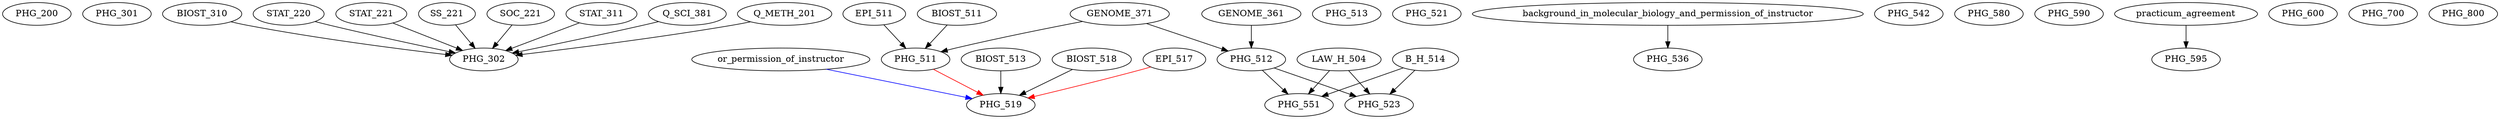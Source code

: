 digraph G {
    PHG_200;
    PHG_301;
    edge [color=black];
    BIOST_310 -> PHG_302;
    STAT_220 -> PHG_302;
    STAT_221 -> PHG_302;
    SS_221 -> PHG_302;
    SOC_221 -> PHG_302;
    STAT_311 -> PHG_302;
    Q_SCI_381 -> PHG_302;
    Q_METH_201 -> PHG_302;
    edge [color=black];
    EPI_511 -> PHG_511;
    BIOST_511 -> PHG_511;
    GENOME_371 -> PHG_511;
    edge [color=black];
    GENOME_361 -> PHG_512;
    GENOME_371 -> PHG_512;
    PHG_513;
    edge [color=black];
    BIOST_513 -> PHG_519;
    BIOST_518 -> PHG_519;
    edge [color=red];
    PHG_511 -> PHG_519;
    EPI_517 -> PHG_519;
    edge [color=blue];
    or_permission_of_instructor -> PHG_519;
    PHG_521;
    edge [color=black];
    LAW_H_504 -> PHG_523;
    B_H_514 -> PHG_523;
    PHG_512 -> PHG_523;
    edge [color=black];
    background_in_molecular_biology_and_permission_of_instructor -> PHG_536;
    PHG_542;
    edge [color=black];
    LAW_H_504 -> PHG_551;
    B_H_514 -> PHG_551;
    PHG_512 -> PHG_551;
    PHG_580;
    PHG_590;
    edge [color=black];
    practicum_agreement -> PHG_595;
    PHG_600;
    PHG_700;
    PHG_800;
}
